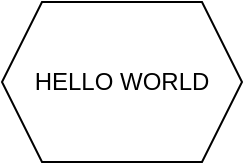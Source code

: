 <mxfile version="14.4.3" type="github">
  <diagram id="_KgP9zd1s0jClfJV7wFN" name="Page-1">
    <mxGraphModel dx="2031" dy="1090" grid="1" gridSize="10" guides="1" tooltips="1" connect="1" arrows="1" fold="1" page="1" pageScale="1" pageWidth="1169" pageHeight="826" math="0" shadow="0">
      <root>
        <mxCell id="0" />
        <mxCell id="1" parent="0" />
        <mxCell id="tG5PF8i_wYBfSkv8dYwh-1" value="HELLO WORLD" style="shape=hexagon;perimeter=hexagonPerimeter2;whiteSpace=wrap;html=1;fixedSize=1;" vertex="1" parent="1">
          <mxGeometry x="525" y="373" width="120" height="80" as="geometry" />
        </mxCell>
      </root>
    </mxGraphModel>
  </diagram>
</mxfile>
